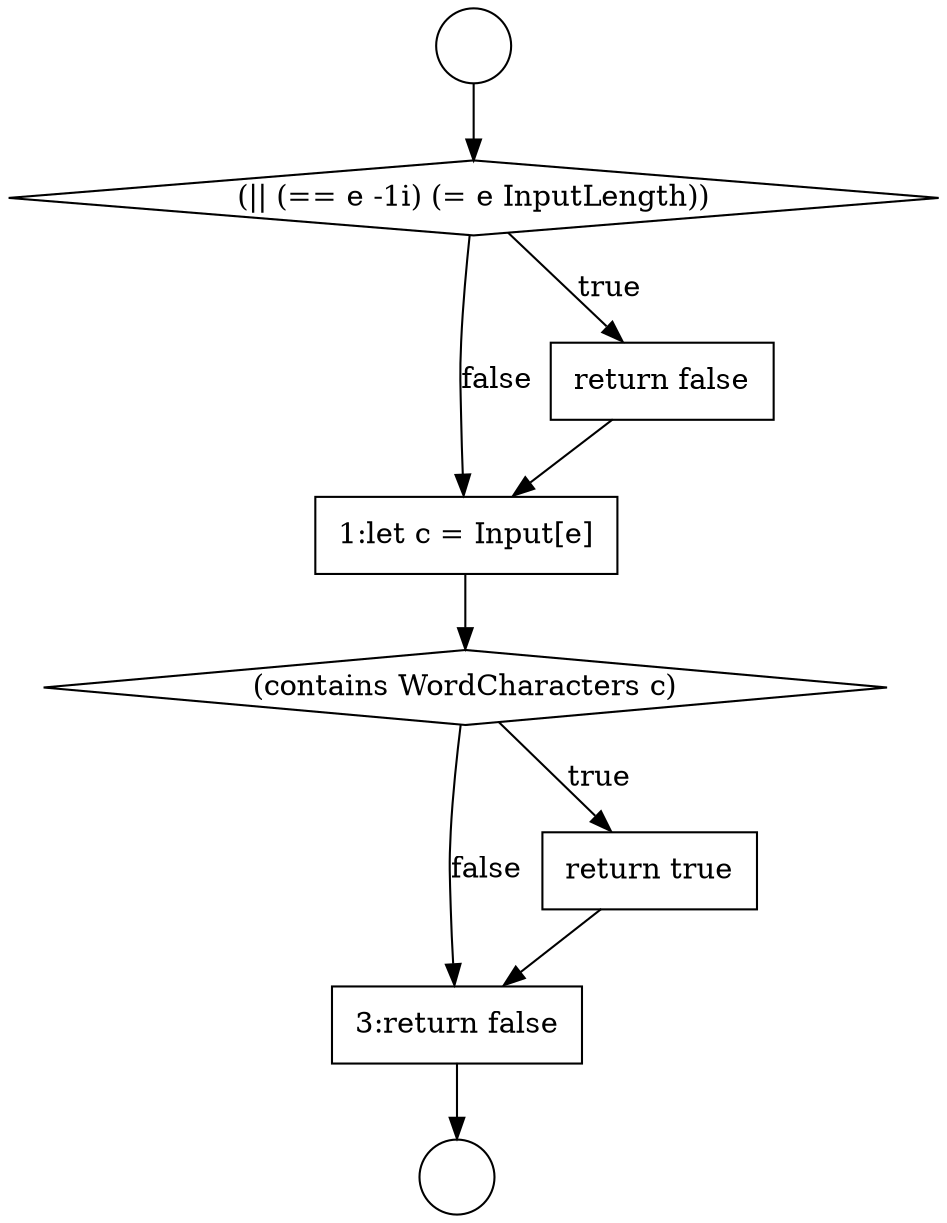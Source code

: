digraph {
  node14716 [shape=diamond, label=<<font color="black">(|| (== e -1i) (= e InputLength))</font>> color="black" fillcolor="white" style=filled]
  node14718 [shape=none, margin=0, label=<<font color="black">
    <table border="0" cellborder="1" cellspacing="0" cellpadding="10">
      <tr><td align="left">1:let c = Input[e]</td></tr>
    </table>
  </font>> color="black" fillcolor="white" style=filled]
  node14719 [shape=diamond, label=<<font color="black">(contains WordCharacters c)</font>> color="black" fillcolor="white" style=filled]
  node14721 [shape=none, margin=0, label=<<font color="black">
    <table border="0" cellborder="1" cellspacing="0" cellpadding="10">
      <tr><td align="left">3:return false</td></tr>
    </table>
  </font>> color="black" fillcolor="white" style=filled]
  node14714 [shape=circle label=" " color="black" fillcolor="white" style=filled]
  node14720 [shape=none, margin=0, label=<<font color="black">
    <table border="0" cellborder="1" cellspacing="0" cellpadding="10">
      <tr><td align="left">return true</td></tr>
    </table>
  </font>> color="black" fillcolor="white" style=filled]
  node14715 [shape=circle label=" " color="black" fillcolor="white" style=filled]
  node14717 [shape=none, margin=0, label=<<font color="black">
    <table border="0" cellborder="1" cellspacing="0" cellpadding="10">
      <tr><td align="left">return false</td></tr>
    </table>
  </font>> color="black" fillcolor="white" style=filled]
  node14719 -> node14720 [label=<<font color="black">true</font>> color="black"]
  node14719 -> node14721 [label=<<font color="black">false</font>> color="black"]
  node14718 -> node14719 [ color="black"]
  node14721 -> node14715 [ color="black"]
  node14720 -> node14721 [ color="black"]
  node14717 -> node14718 [ color="black"]
  node14716 -> node14717 [label=<<font color="black">true</font>> color="black"]
  node14716 -> node14718 [label=<<font color="black">false</font>> color="black"]
  node14714 -> node14716 [ color="black"]
}
